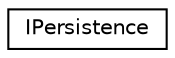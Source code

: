 digraph "Graphical Class Hierarchy"
{
 // LATEX_PDF_SIZE
  edge [fontname="Helvetica",fontsize="10",labelfontname="Helvetica",labelfontsize="10"];
  node [fontname="Helvetica",fontsize="10",shape=record];
  rankdir="LR";
  Node0 [label="IPersistence",height=0.2,width=0.4,color="black", fillcolor="white", style="filled",URL="$classIPersistence.html",tooltip=" "];
}
